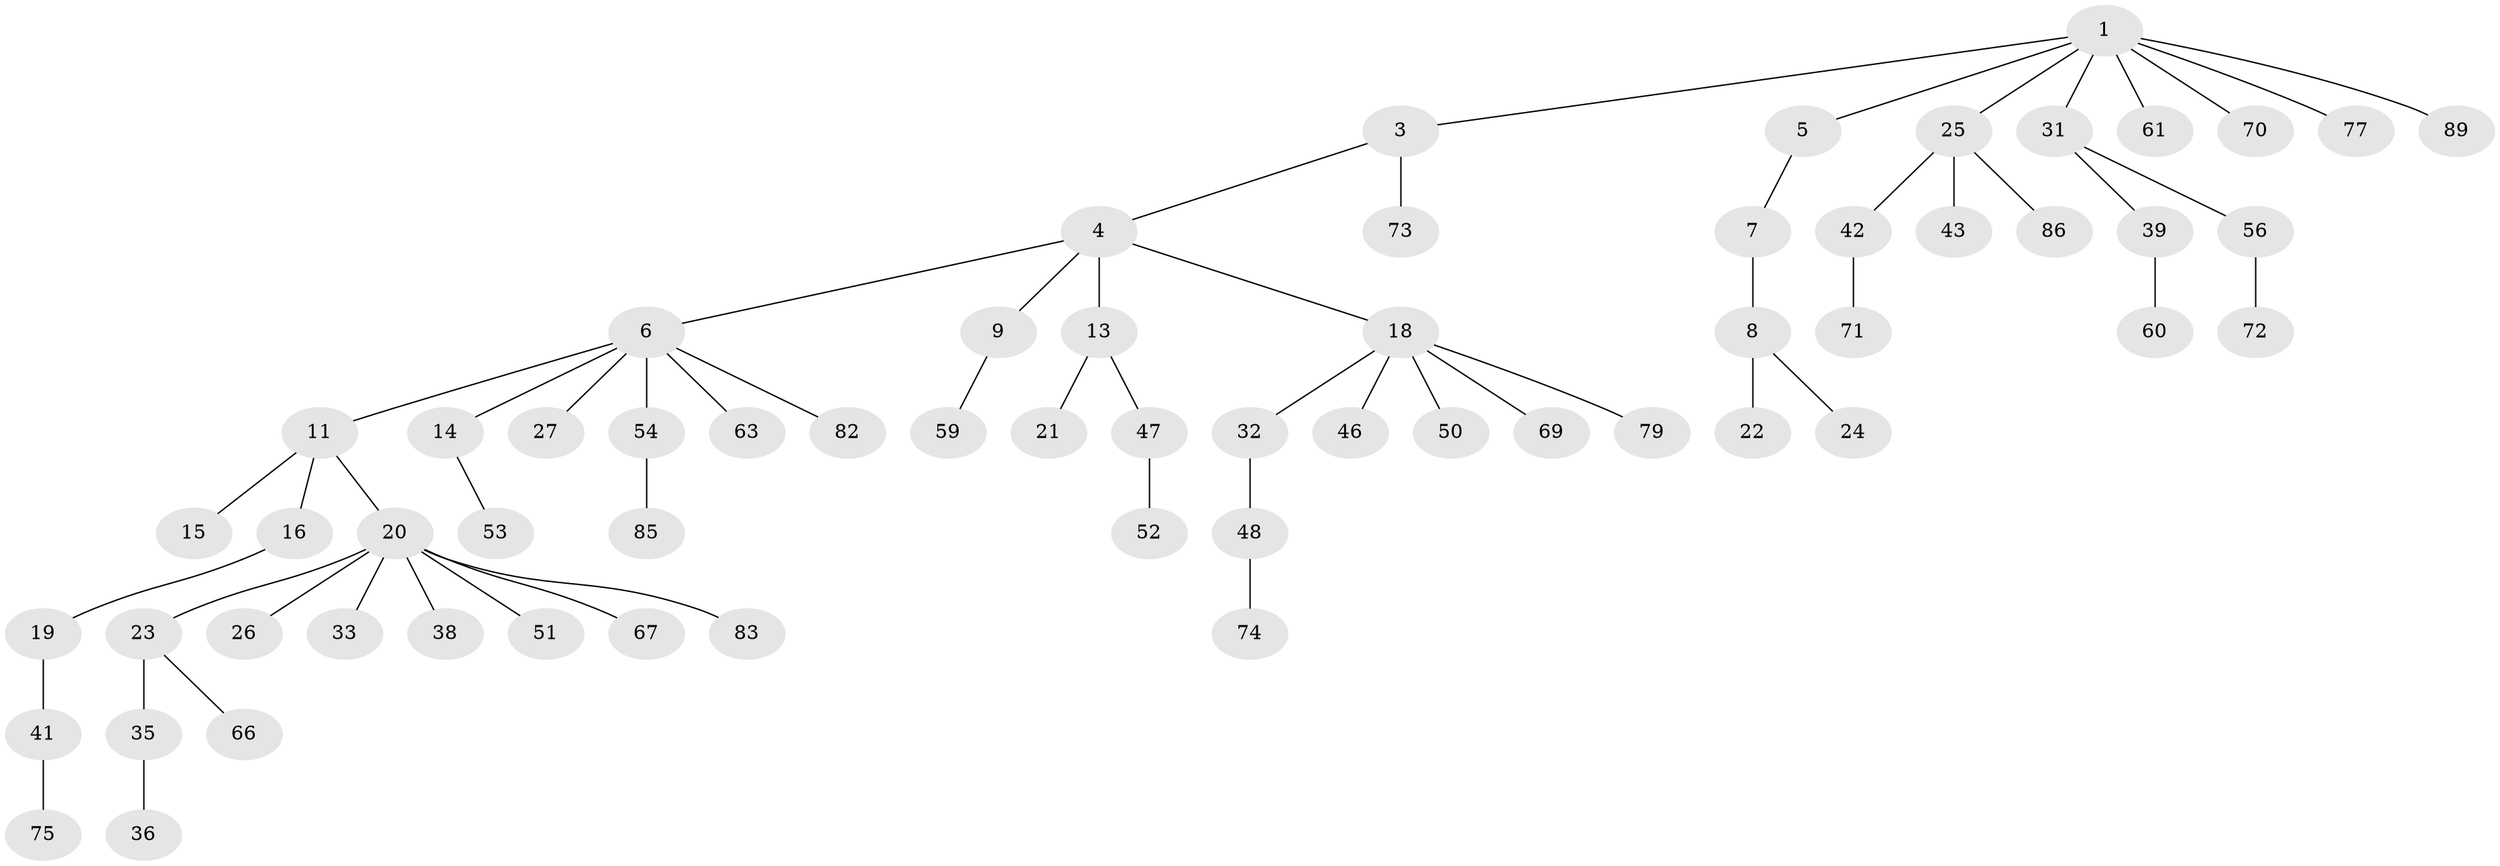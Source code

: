 // original degree distribution, {6: 0.021739130434782608, 4: 0.08695652173913043, 3: 0.11956521739130435, 2: 0.2391304347826087, 5: 0.03260869565217391, 1: 0.5}
// Generated by graph-tools (version 1.1) at 2025/11/02/27/25 16:11:26]
// undirected, 62 vertices, 61 edges
graph export_dot {
graph [start="1"]
  node [color=gray90,style=filled];
  1 [super="+2"];
  3 [super="+29"];
  4 [super="+17"];
  5 [super="+62"];
  6 [super="+10"];
  7;
  8 [super="+40"];
  9 [super="+45"];
  11 [super="+12"];
  13 [super="+30"];
  14;
  15 [super="+88"];
  16 [super="+78"];
  18 [super="+44"];
  19;
  20 [super="+28"];
  21;
  22;
  23;
  24;
  25 [super="+37"];
  26 [super="+34"];
  27;
  31;
  32 [super="+81"];
  33 [super="+68"];
  35 [super="+49"];
  36 [super="+64"];
  38;
  39 [super="+55"];
  41 [super="+57"];
  42 [super="+91"];
  43;
  46;
  47;
  48;
  50;
  51;
  52 [super="+65"];
  53 [super="+80"];
  54;
  56 [super="+58"];
  59;
  60;
  61;
  63;
  66;
  67;
  69 [super="+76"];
  70;
  71;
  72;
  73;
  74;
  75 [super="+87"];
  77;
  79;
  82 [super="+84"];
  83;
  85 [super="+90"];
  86 [super="+92"];
  89;
  1 -- 5;
  1 -- 31;
  1 -- 61;
  1 -- 77;
  1 -- 89;
  1 -- 3;
  1 -- 25;
  1 -- 70;
  3 -- 4;
  3 -- 73;
  4 -- 6;
  4 -- 9;
  4 -- 13;
  4 -- 18;
  5 -- 7;
  6 -- 54;
  6 -- 82;
  6 -- 11;
  6 -- 27;
  6 -- 14;
  6 -- 63;
  7 -- 8;
  8 -- 22;
  8 -- 24;
  9 -- 59;
  11 -- 15;
  11 -- 16;
  11 -- 20;
  13 -- 21;
  13 -- 47;
  14 -- 53;
  16 -- 19;
  18 -- 32;
  18 -- 69;
  18 -- 50;
  18 -- 46;
  18 -- 79;
  19 -- 41;
  20 -- 23;
  20 -- 26;
  20 -- 51;
  20 -- 33;
  20 -- 83;
  20 -- 67;
  20 -- 38;
  23 -- 35;
  23 -- 66;
  25 -- 42;
  25 -- 43;
  25 -- 86;
  31 -- 39;
  31 -- 56;
  32 -- 48;
  35 -- 36;
  39 -- 60;
  41 -- 75;
  42 -- 71;
  47 -- 52;
  48 -- 74;
  54 -- 85;
  56 -- 72;
}
